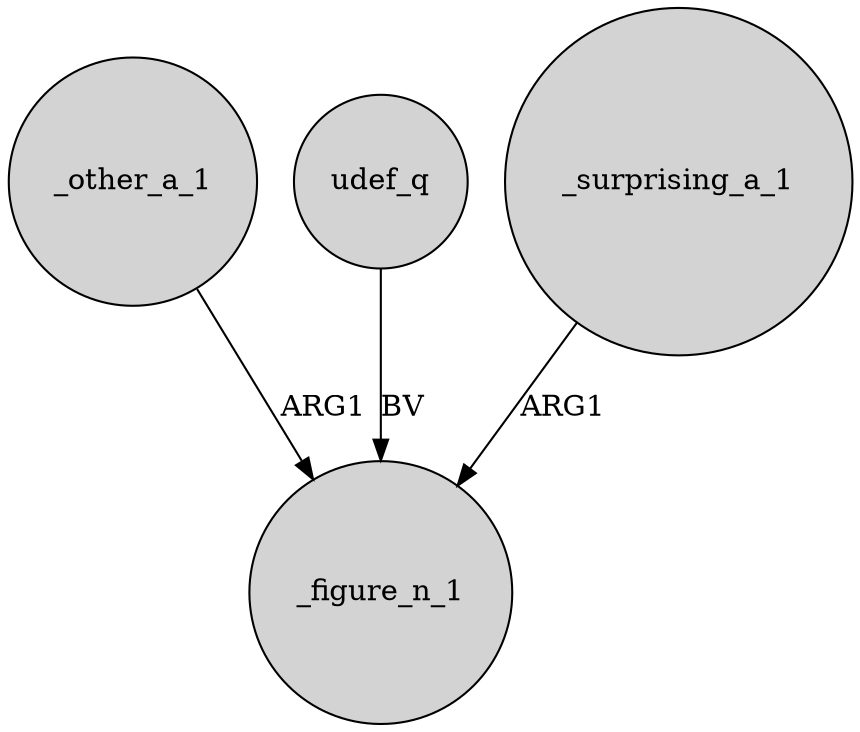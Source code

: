 digraph {
	node [shape=circle style=filled]
	_other_a_1 -> _figure_n_1 [label=ARG1]
	udef_q -> _figure_n_1 [label=BV]
	_surprising_a_1 -> _figure_n_1 [label=ARG1]
}
